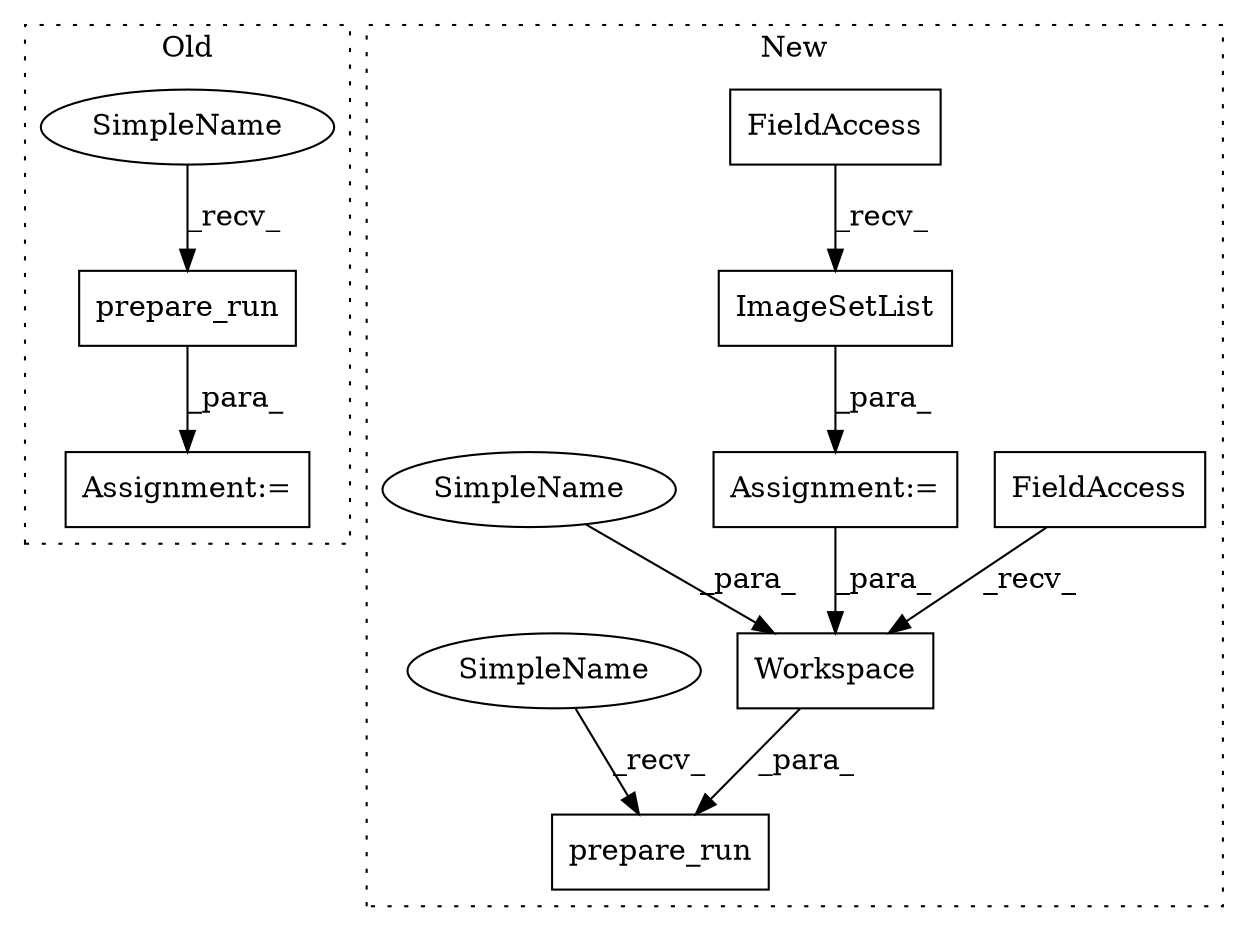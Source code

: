 digraph G {
subgraph cluster0 {
1 [label="prepare_run" a="32" s="11541,11557" l="12,1" shape="box"];
8 [label="Assignment:=" a="7" s="11531" l="1" shape="box"];
9 [label="SimpleName" a="42" s="11532" l="8" shape="ellipse"];
label = "Old";
style="dotted";
}
subgraph cluster1 {
2 [label="Workspace" a="32" s="11917,11978" l="10,1" shape="box"];
3 [label="prepare_run" a="32" s="11882,11979" l="12,1" shape="box"];
4 [label="FieldAccess" a="22" s="11894" l="12" shape="box"];
5 [label="Assignment:=" a="7" s="11772" l="1" shape="box"];
6 [label="ImageSetList" a="32" s="11794" l="14" shape="box"];
7 [label="FieldAccess" a="22" s="11773" l="12" shape="box"];
10 [label="SimpleName" a="42" s="11927" l="8" shape="ellipse"];
11 [label="SimpleName" a="42" s="11873" l="8" shape="ellipse"];
label = "New";
style="dotted";
}
1 -> 8 [label="_para_"];
2 -> 3 [label="_para_"];
4 -> 2 [label="_recv_"];
5 -> 2 [label="_para_"];
6 -> 5 [label="_para_"];
7 -> 6 [label="_recv_"];
9 -> 1 [label="_recv_"];
10 -> 2 [label="_para_"];
11 -> 3 [label="_recv_"];
}